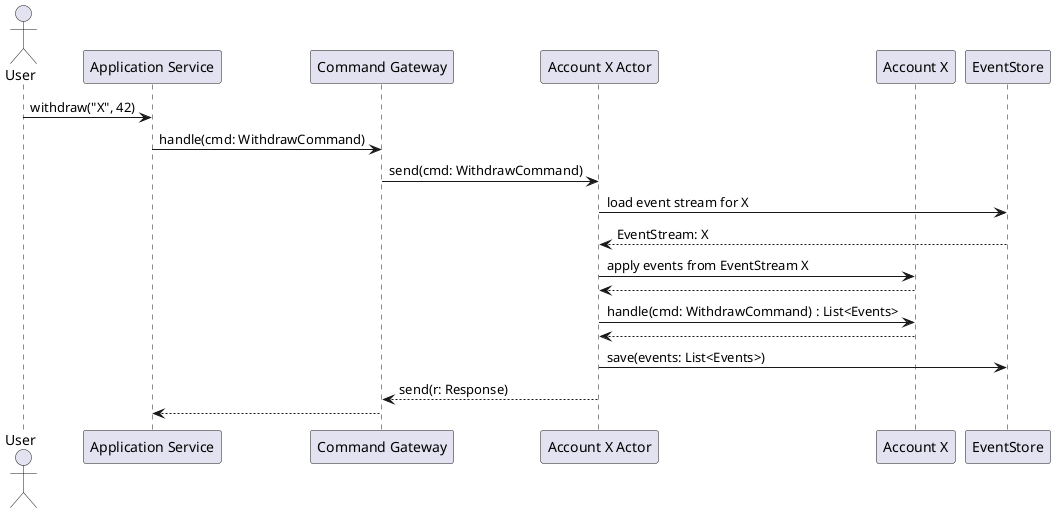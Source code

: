 @startuml

actor "User" as U
participant "Application Service" as AS
participant "Command Gateway" as CG
participant "Account X Actor" as AC
participant "Account X" as A
participant "EventStore" as ES

U -> AS: withdraw("X", 42)
AS -> CG: handle(cmd: WithdrawCommand)
CG -> AC: send(cmd: WithdrawCommand)
AC -> ES: load event stream for X
AC <-- ES: EventStream: X
AC -> A: apply events from EventStream X
AC <-- A
AC -> A: handle(cmd: WithdrawCommand) : List<Events>
AC <-- A:
AC -> ES: save(events: List<Events>)
CG <-- AC: send(r: Response)
AS <-- CG

@enduml